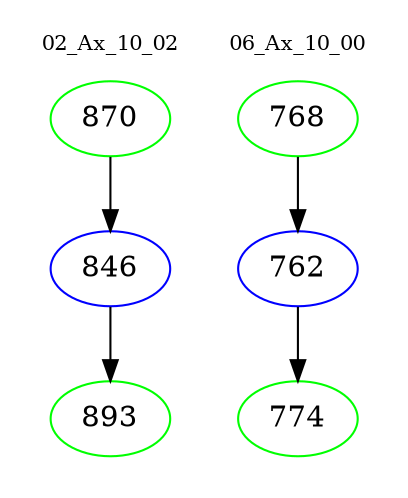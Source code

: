 digraph{
subgraph cluster_0 {
color = white
label = "02_Ax_10_02";
fontsize=10;
T0_870 [label="870", color="green"]
T0_870 -> T0_846 [color="black"]
T0_846 [label="846", color="blue"]
T0_846 -> T0_893 [color="black"]
T0_893 [label="893", color="green"]
}
subgraph cluster_1 {
color = white
label = "06_Ax_10_00";
fontsize=10;
T1_768 [label="768", color="green"]
T1_768 -> T1_762 [color="black"]
T1_762 [label="762", color="blue"]
T1_762 -> T1_774 [color="black"]
T1_774 [label="774", color="green"]
}
}
